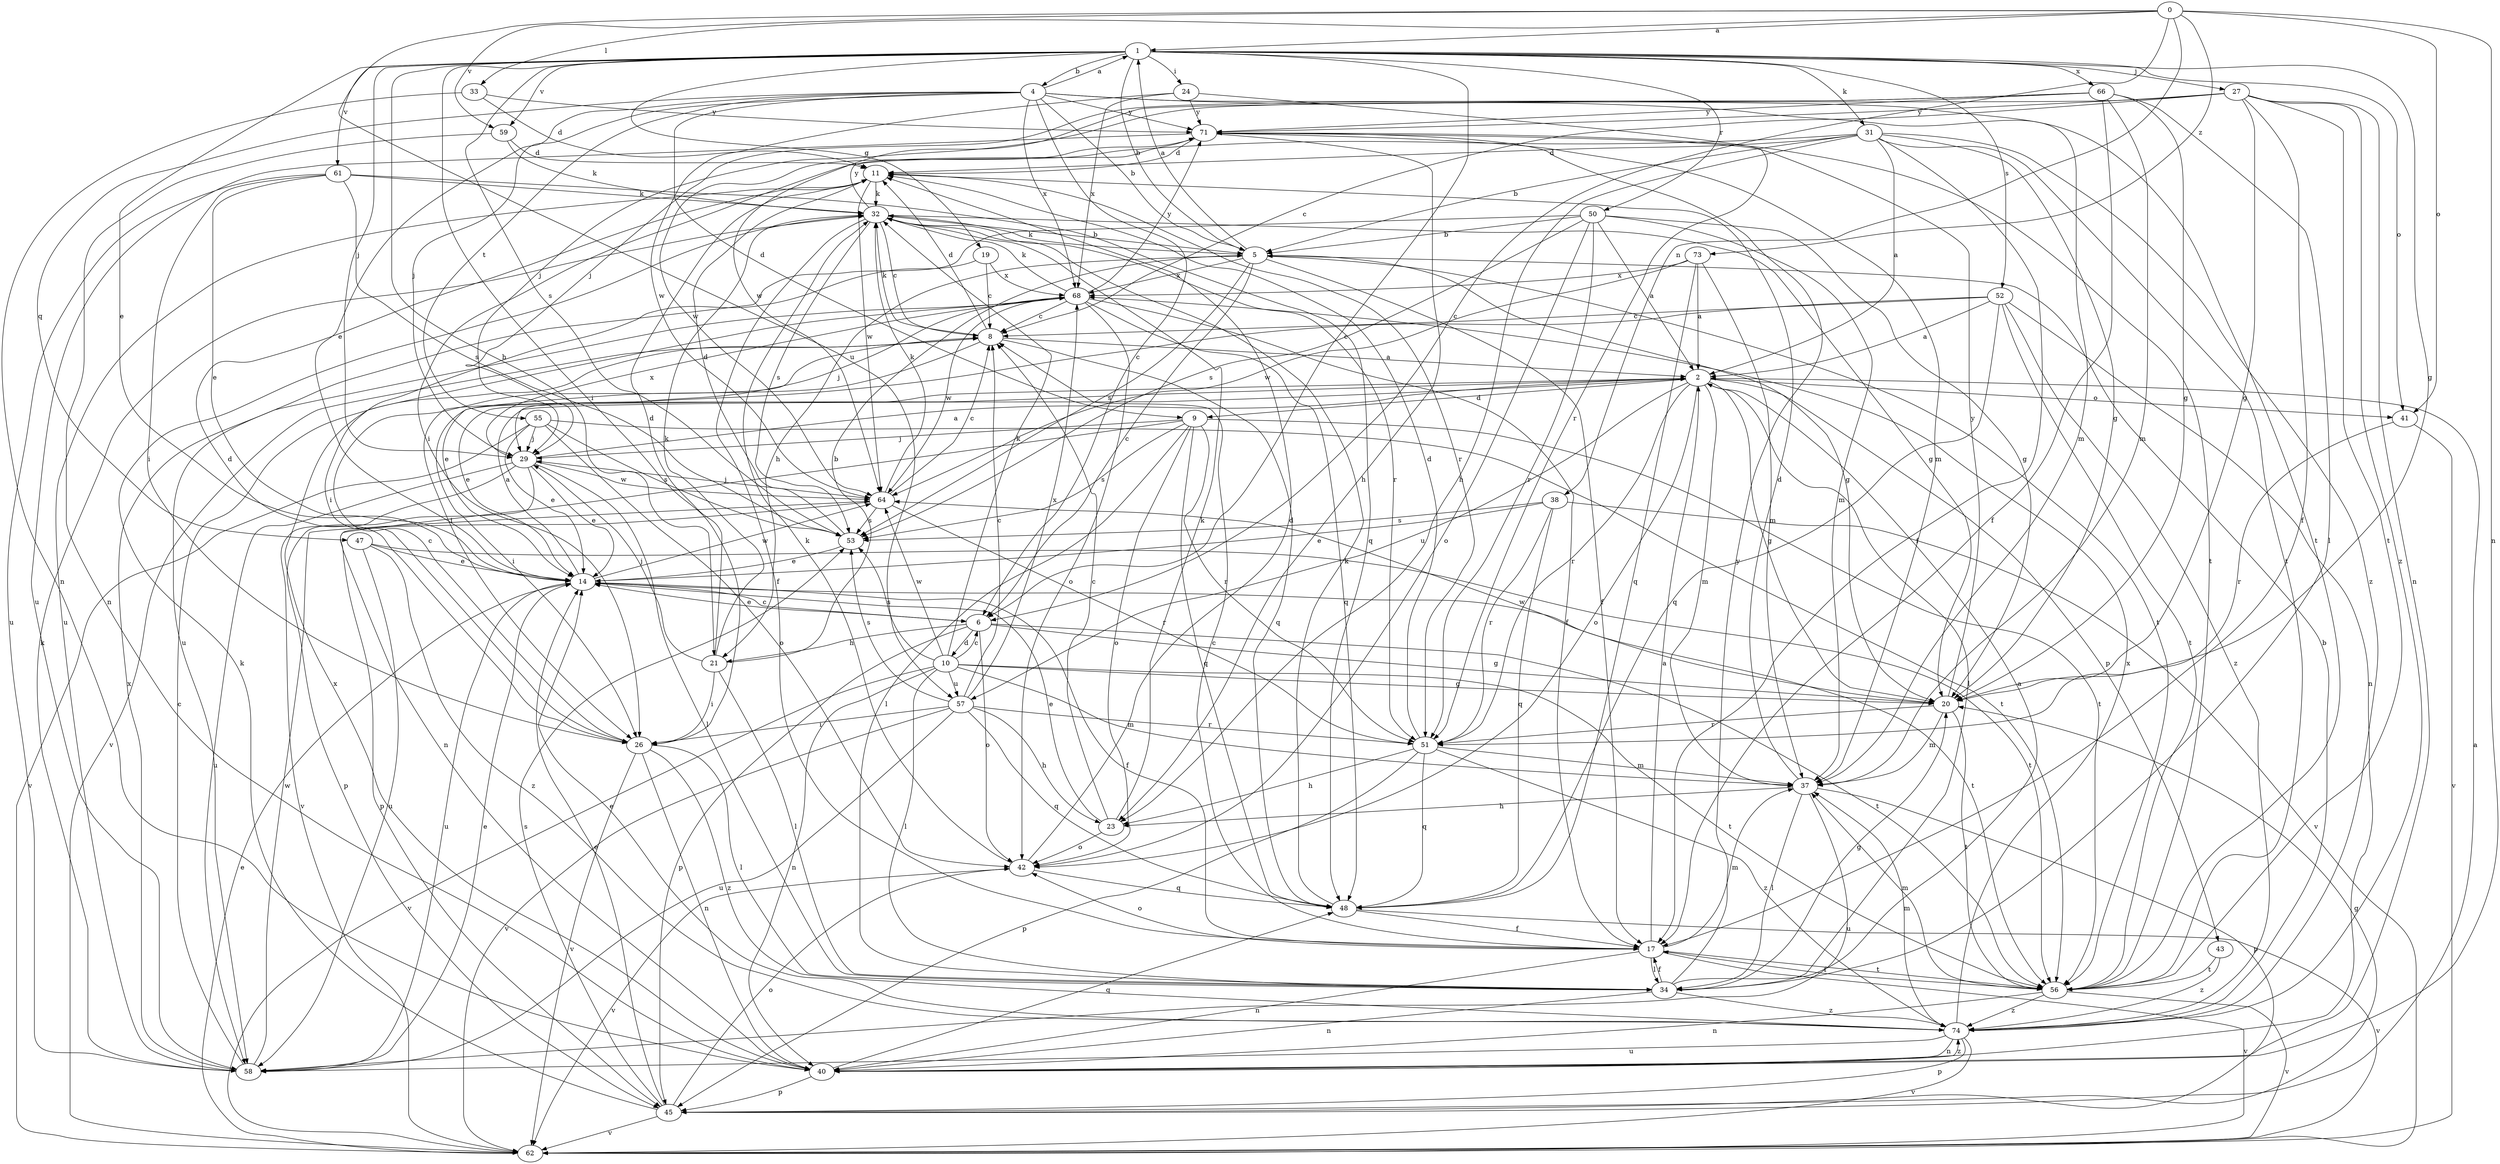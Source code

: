 strict digraph  {
0;
1;
2;
4;
5;
6;
8;
9;
10;
11;
14;
17;
19;
20;
21;
23;
24;
26;
27;
29;
31;
32;
33;
34;
37;
38;
40;
41;
42;
43;
45;
47;
48;
50;
51;
52;
53;
55;
56;
57;
58;
59;
61;
62;
64;
66;
68;
71;
73;
74;
0 -> 1  [label=a];
0 -> 6  [label=c];
0 -> 33  [label=l];
0 -> 38  [label=n];
0 -> 40  [label=n];
0 -> 41  [label=o];
0 -> 57  [label=u];
0 -> 59  [label=v];
0 -> 73  [label=z];
1 -> 4  [label=b];
1 -> 5  [label=b];
1 -> 6  [label=c];
1 -> 14  [label=e];
1 -> 19  [label=g];
1 -> 20  [label=g];
1 -> 21  [label=h];
1 -> 24  [label=i];
1 -> 26  [label=i];
1 -> 27  [label=j];
1 -> 29  [label=j];
1 -> 31  [label=k];
1 -> 41  [label=o];
1 -> 50  [label=r];
1 -> 52  [label=s];
1 -> 53  [label=s];
1 -> 59  [label=v];
1 -> 61  [label=v];
1 -> 66  [label=x];
2 -> 9  [label=d];
2 -> 14  [label=e];
2 -> 20  [label=g];
2 -> 26  [label=i];
2 -> 34  [label=l];
2 -> 37  [label=m];
2 -> 41  [label=o];
2 -> 42  [label=o];
2 -> 43  [label=p];
2 -> 51  [label=r];
2 -> 57  [label=u];
4 -> 1  [label=a];
4 -> 5  [label=b];
4 -> 6  [label=c];
4 -> 9  [label=d];
4 -> 14  [label=e];
4 -> 29  [label=j];
4 -> 37  [label=m];
4 -> 47  [label=q];
4 -> 55  [label=t];
4 -> 56  [label=t];
4 -> 68  [label=x];
4 -> 71  [label=y];
5 -> 1  [label=a];
5 -> 6  [label=c];
5 -> 17  [label=f];
5 -> 20  [label=g];
5 -> 21  [label=h];
5 -> 32  [label=k];
5 -> 53  [label=s];
5 -> 56  [label=t];
5 -> 68  [label=x];
6 -> 10  [label=d];
6 -> 14  [label=e];
6 -> 20  [label=g];
6 -> 21  [label=h];
6 -> 42  [label=o];
6 -> 45  [label=p];
6 -> 56  [label=t];
8 -> 2  [label=a];
8 -> 11  [label=d];
8 -> 14  [label=e];
8 -> 32  [label=k];
8 -> 48  [label=q];
8 -> 62  [label=v];
9 -> 29  [label=j];
9 -> 34  [label=l];
9 -> 40  [label=n];
9 -> 42  [label=o];
9 -> 48  [label=q];
9 -> 51  [label=r];
9 -> 53  [label=s];
9 -> 56  [label=t];
10 -> 6  [label=c];
10 -> 20  [label=g];
10 -> 32  [label=k];
10 -> 34  [label=l];
10 -> 37  [label=m];
10 -> 40  [label=n];
10 -> 53  [label=s];
10 -> 56  [label=t];
10 -> 57  [label=u];
10 -> 62  [label=v];
10 -> 64  [label=w];
11 -> 32  [label=k];
11 -> 51  [label=r];
11 -> 58  [label=u];
11 -> 64  [label=w];
14 -> 2  [label=a];
14 -> 6  [label=c];
14 -> 17  [label=f];
14 -> 56  [label=t];
14 -> 58  [label=u];
14 -> 64  [label=w];
17 -> 2  [label=a];
17 -> 8  [label=c];
17 -> 34  [label=l];
17 -> 37  [label=m];
17 -> 40  [label=n];
17 -> 42  [label=o];
17 -> 56  [label=t];
17 -> 62  [label=v];
19 -> 8  [label=c];
19 -> 26  [label=i];
19 -> 68  [label=x];
20 -> 37  [label=m];
20 -> 51  [label=r];
20 -> 56  [label=t];
20 -> 64  [label=w];
20 -> 71  [label=y];
21 -> 5  [label=b];
21 -> 11  [label=d];
21 -> 26  [label=i];
21 -> 29  [label=j];
21 -> 32  [label=k];
21 -> 34  [label=l];
23 -> 8  [label=c];
23 -> 14  [label=e];
23 -> 32  [label=k];
23 -> 42  [label=o];
24 -> 51  [label=r];
24 -> 64  [label=w];
24 -> 68  [label=x];
24 -> 71  [label=y];
26 -> 8  [label=c];
26 -> 11  [label=d];
26 -> 34  [label=l];
26 -> 40  [label=n];
26 -> 62  [label=v];
26 -> 74  [label=z];
27 -> 8  [label=c];
27 -> 17  [label=f];
27 -> 20  [label=g];
27 -> 29  [label=j];
27 -> 40  [label=n];
27 -> 56  [label=t];
27 -> 71  [label=y];
27 -> 74  [label=z];
29 -> 2  [label=a];
29 -> 14  [label=e];
29 -> 34  [label=l];
29 -> 45  [label=p];
29 -> 58  [label=u];
29 -> 62  [label=v];
29 -> 64  [label=w];
29 -> 68  [label=x];
31 -> 2  [label=a];
31 -> 5  [label=b];
31 -> 11  [label=d];
31 -> 17  [label=f];
31 -> 20  [label=g];
31 -> 23  [label=h];
31 -> 26  [label=i];
31 -> 56  [label=t];
31 -> 74  [label=z];
32 -> 5  [label=b];
32 -> 8  [label=c];
32 -> 17  [label=f];
32 -> 20  [label=g];
32 -> 51  [label=r];
32 -> 53  [label=s];
32 -> 71  [label=y];
33 -> 11  [label=d];
33 -> 40  [label=n];
33 -> 71  [label=y];
34 -> 2  [label=a];
34 -> 17  [label=f];
34 -> 20  [label=g];
34 -> 40  [label=n];
34 -> 71  [label=y];
34 -> 74  [label=z];
37 -> 11  [label=d];
37 -> 23  [label=h];
37 -> 34  [label=l];
37 -> 45  [label=p];
37 -> 58  [label=u];
38 -> 14  [label=e];
38 -> 48  [label=q];
38 -> 51  [label=r];
38 -> 53  [label=s];
38 -> 62  [label=v];
40 -> 45  [label=p];
40 -> 48  [label=q];
40 -> 68  [label=x];
40 -> 74  [label=z];
41 -> 51  [label=r];
41 -> 62  [label=v];
42 -> 11  [label=d];
42 -> 32  [label=k];
42 -> 48  [label=q];
42 -> 62  [label=v];
43 -> 56  [label=t];
43 -> 74  [label=z];
45 -> 2  [label=a];
45 -> 14  [label=e];
45 -> 20  [label=g];
45 -> 32  [label=k];
45 -> 42  [label=o];
45 -> 53  [label=s];
45 -> 62  [label=v];
47 -> 14  [label=e];
47 -> 56  [label=t];
47 -> 58  [label=u];
47 -> 74  [label=z];
48 -> 17  [label=f];
48 -> 32  [label=k];
48 -> 62  [label=v];
50 -> 2  [label=a];
50 -> 5  [label=b];
50 -> 20  [label=g];
50 -> 37  [label=m];
50 -> 42  [label=o];
50 -> 51  [label=r];
50 -> 53  [label=s];
50 -> 58  [label=u];
51 -> 11  [label=d];
51 -> 23  [label=h];
51 -> 37  [label=m];
51 -> 45  [label=p];
51 -> 48  [label=q];
51 -> 74  [label=z];
52 -> 2  [label=a];
52 -> 8  [label=c];
52 -> 26  [label=i];
52 -> 40  [label=n];
52 -> 48  [label=q];
52 -> 56  [label=t];
52 -> 74  [label=z];
53 -> 11  [label=d];
53 -> 14  [label=e];
55 -> 14  [label=e];
55 -> 29  [label=j];
55 -> 42  [label=o];
55 -> 53  [label=s];
55 -> 56  [label=t];
55 -> 62  [label=v];
56 -> 17  [label=f];
56 -> 37  [label=m];
56 -> 40  [label=n];
56 -> 62  [label=v];
56 -> 74  [label=z];
57 -> 8  [label=c];
57 -> 23  [label=h];
57 -> 26  [label=i];
57 -> 48  [label=q];
57 -> 51  [label=r];
57 -> 53  [label=s];
57 -> 58  [label=u];
57 -> 62  [label=v];
57 -> 68  [label=x];
58 -> 8  [label=c];
58 -> 14  [label=e];
58 -> 32  [label=k];
58 -> 64  [label=w];
58 -> 68  [label=x];
59 -> 11  [label=d];
59 -> 32  [label=k];
59 -> 40  [label=n];
61 -> 14  [label=e];
61 -> 26  [label=i];
61 -> 32  [label=k];
61 -> 48  [label=q];
61 -> 53  [label=s];
61 -> 58  [label=u];
62 -> 14  [label=e];
64 -> 8  [label=c];
64 -> 29  [label=j];
64 -> 32  [label=k];
64 -> 45  [label=p];
64 -> 51  [label=r];
64 -> 53  [label=s];
66 -> 17  [label=f];
66 -> 20  [label=g];
66 -> 29  [label=j];
66 -> 34  [label=l];
66 -> 37  [label=m];
66 -> 64  [label=w];
66 -> 71  [label=y];
68 -> 8  [label=c];
68 -> 17  [label=f];
68 -> 29  [label=j];
68 -> 32  [label=k];
68 -> 42  [label=o];
68 -> 48  [label=q];
68 -> 64  [label=w];
68 -> 71  [label=y];
71 -> 11  [label=d];
71 -> 23  [label=h];
71 -> 37  [label=m];
71 -> 56  [label=t];
71 -> 58  [label=u];
71 -> 64  [label=w];
73 -> 2  [label=a];
73 -> 37  [label=m];
73 -> 48  [label=q];
73 -> 64  [label=w];
73 -> 68  [label=x];
74 -> 5  [label=b];
74 -> 14  [label=e];
74 -> 37  [label=m];
74 -> 40  [label=n];
74 -> 45  [label=p];
74 -> 58  [label=u];
74 -> 62  [label=v];
74 -> 68  [label=x];
}
